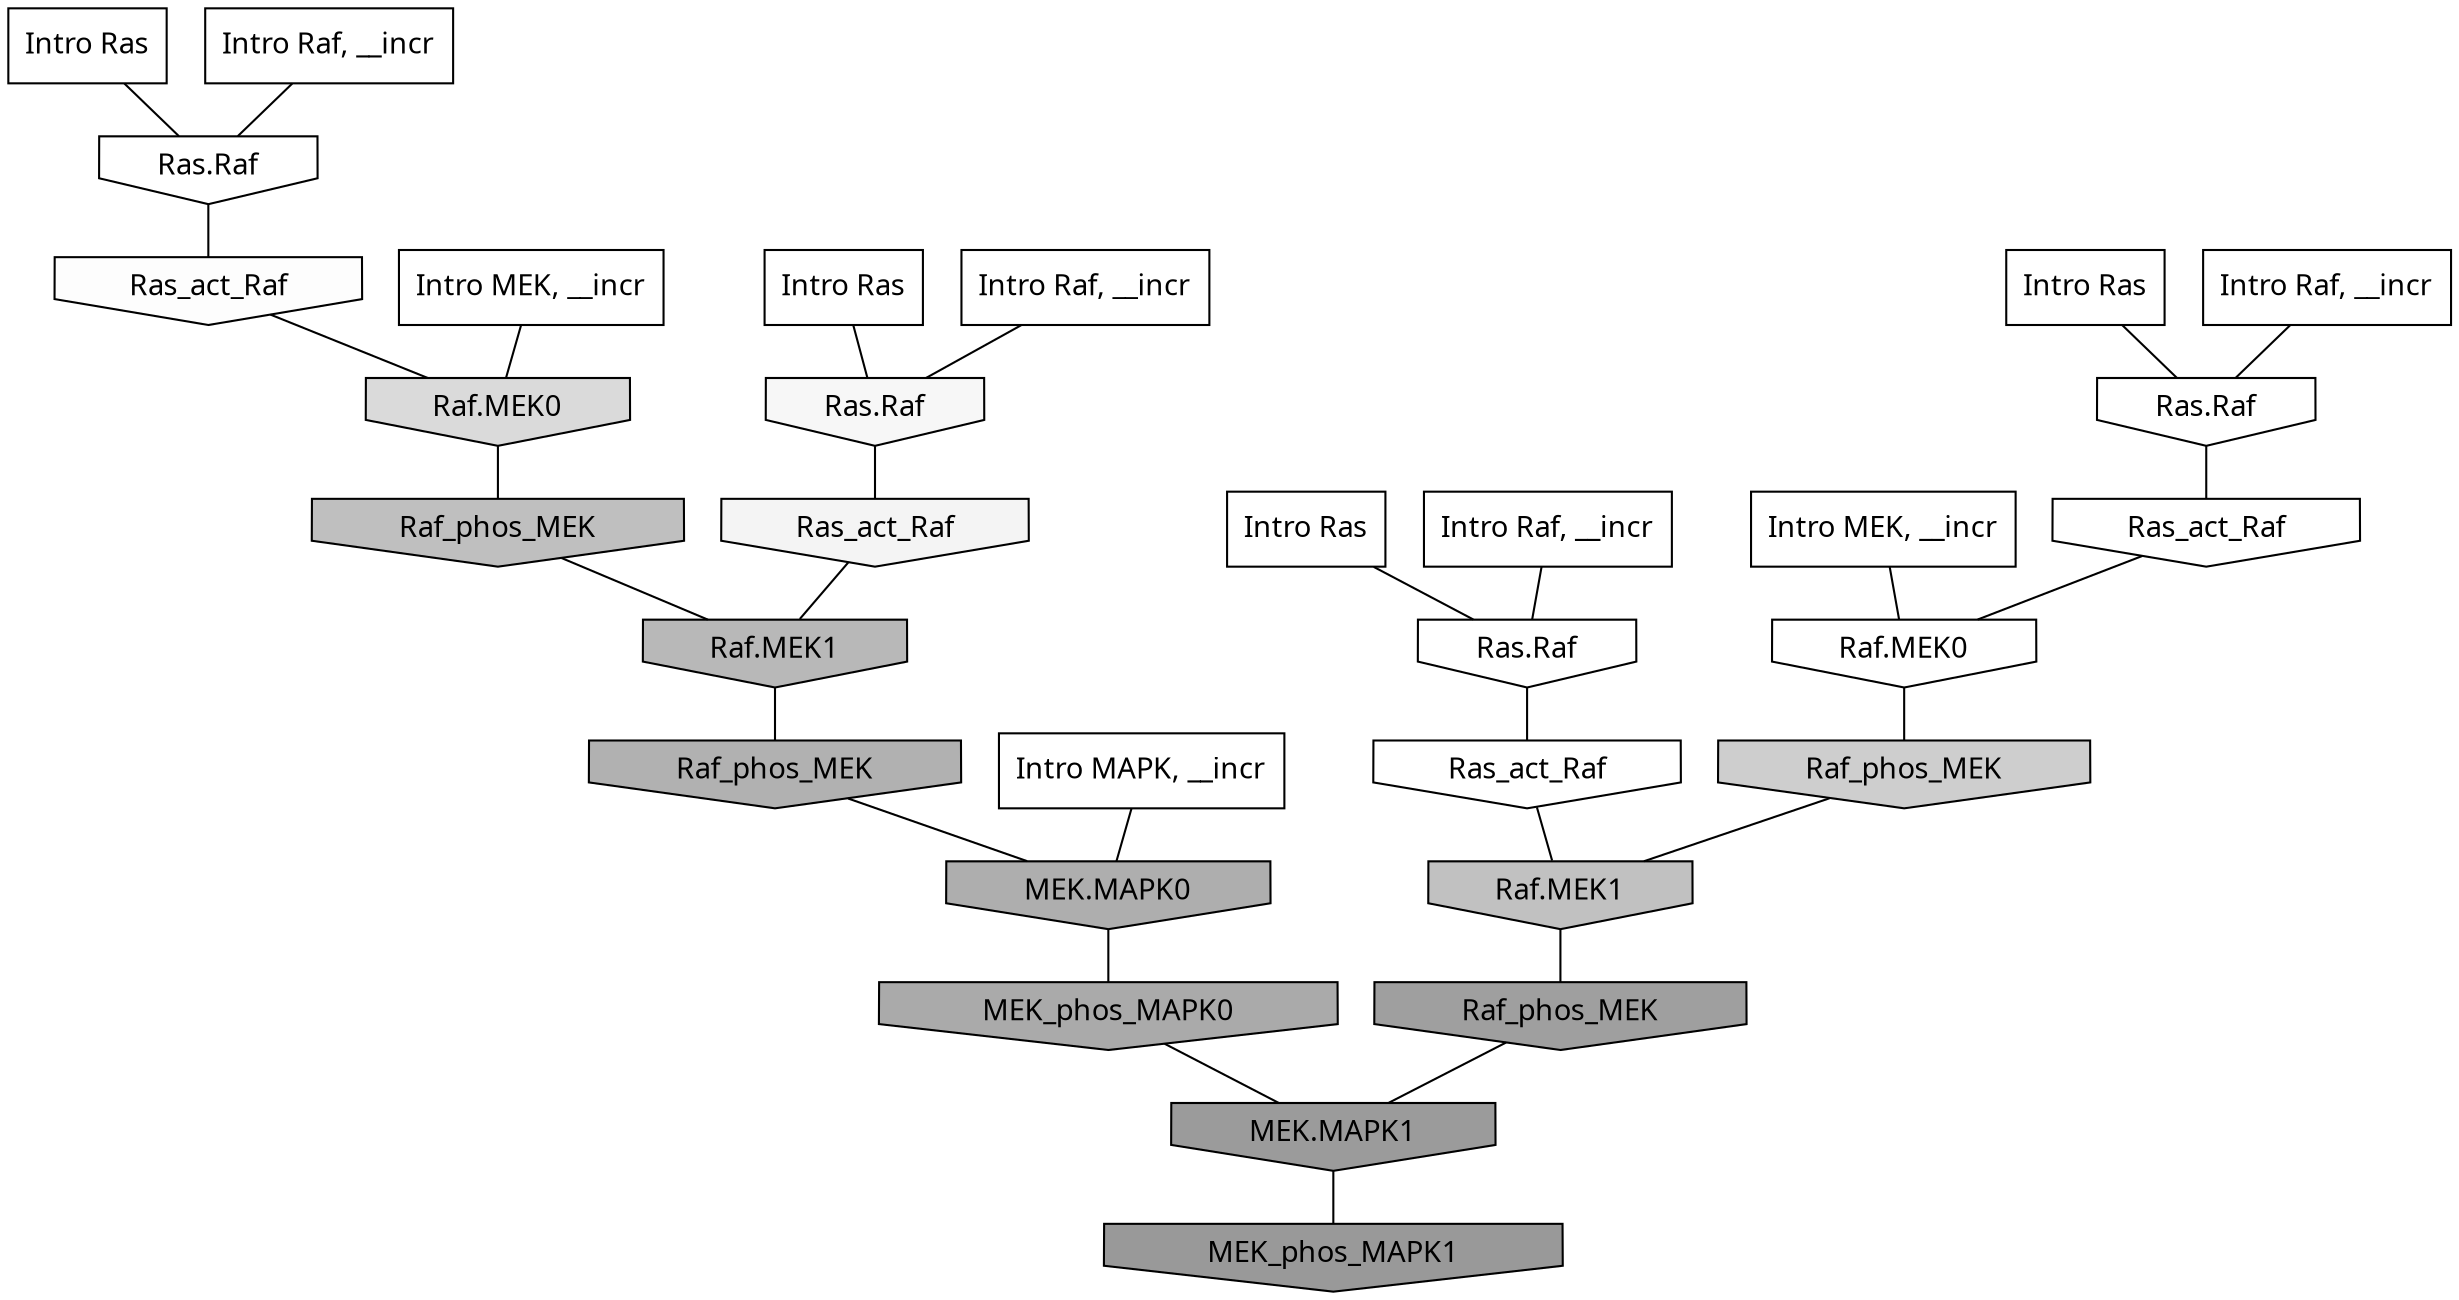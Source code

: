 digraph G{
  rankdir="TB";
  ranksep=0.30;
  node [fontname="CMU Serif"];
  edge [fontname="CMU Serif"];
  
  6 [label="Intro Ras", shape=rectangle, style=filled, fillcolor="0.000 0.000 1.000"]
  
  28 [label="Intro Ras", shape=rectangle, style=filled, fillcolor="0.000 0.000 1.000"]
  
  64 [label="Intro Ras", shape=rectangle, style=filled, fillcolor="0.000 0.000 1.000"]
  
  99 [label="Intro Ras", shape=rectangle, style=filled, fillcolor="0.000 0.000 1.000"]
  
  315 [label="Intro Raf, __incr", shape=rectangle, style=filled, fillcolor="0.000 0.000 1.000"]
  
  462 [label="Intro Raf, __incr", shape=rectangle, style=filled, fillcolor="0.000 0.000 1.000"]
  
  472 [label="Intro Raf, __incr", shape=rectangle, style=filled, fillcolor="0.000 0.000 1.000"]
  
  678 [label="Intro Raf, __incr", shape=rectangle, style=filled, fillcolor="0.000 0.000 1.000"]
  
  1135 [label="Intro MEK, __incr", shape=rectangle, style=filled, fillcolor="0.000 0.000 1.000"]
  
  1871 [label="Intro MEK, __incr", shape=rectangle, style=filled, fillcolor="0.000 0.000 1.000"]
  
  2100 [label="Intro MAPK, __incr", shape=rectangle, style=filled, fillcolor="0.000 0.000 1.000"]
  
  3237 [label="Ras.Raf", shape=invhouse, style=filled, fillcolor="0.000 0.000 1.000"]
  
  3281 [label="Ras.Raf", shape=invhouse, style=filled, fillcolor="0.000 0.000 1.000"]
  
  3304 [label="Ras_act_Raf", shape=invhouse, style=filled, fillcolor="0.000 0.000 1.000"]
  
  3311 [label="Ras.Raf", shape=invhouse, style=filled, fillcolor="0.000 0.000 0.999"]
  
  3312 [label="Ras_act_Raf", shape=invhouse, style=filled, fillcolor="0.000 0.000 0.999"]
  
  3314 [label="Raf.MEK0", shape=invhouse, style=filled, fillcolor="0.000 0.000 0.999"]
  
  3360 [label="Ras_act_Raf", shape=invhouse, style=filled, fillcolor="0.000 0.000 0.991"]
  
  3511 [label="Ras.Raf", shape=invhouse, style=filled, fillcolor="0.000 0.000 0.967"]
  
  3631 [label="Ras_act_Raf", shape=invhouse, style=filled, fillcolor="0.000 0.000 0.954"]
  
  5088 [label="Raf.MEK0", shape=invhouse, style=filled, fillcolor="0.000 0.000 0.853"]
  
  5970 [label="Raf_phos_MEK", shape=invhouse, style=filled, fillcolor="0.000 0.000 0.805"]
  
  7189 [label="Raf.MEK1", shape=invhouse, style=filled, fillcolor="0.000 0.000 0.755"]
  
  7403 [label="Raf_phos_MEK", shape=invhouse, style=filled, fillcolor="0.000 0.000 0.748"]
  
  8295 [label="Raf.MEK1", shape=invhouse, style=filled, fillcolor="0.000 0.000 0.720"]
  
  9128 [label="Raf_phos_MEK", shape=invhouse, style=filled, fillcolor="0.000 0.000 0.695"]
  
  9712 [label="MEK.MAPK0", shape=invhouse, style=filled, fillcolor="0.000 0.000 0.683"]
  
  10510 [label="MEK_phos_MAPK0", shape=invhouse, style=filled, fillcolor="0.000 0.000 0.665"]
  
  12689 [label="Raf_phos_MEK", shape=invhouse, style=filled, fillcolor="0.000 0.000 0.625"]
  
  13950 [label="MEK.MAPK1", shape=invhouse, style=filled, fillcolor="0.000 0.000 0.606"]
  
  14417 [label="MEK_phos_MAPK1", shape=invhouse, style=filled, fillcolor="0.000 0.000 0.600"]
  
  
  13950 -> 14417 [dir=none, color="0.000 0.000 0.000"] 
  12689 -> 13950 [dir=none, color="0.000 0.000 0.000"] 
  10510 -> 13950 [dir=none, color="0.000 0.000 0.000"] 
  9712 -> 10510 [dir=none, color="0.000 0.000 0.000"] 
  9128 -> 9712 [dir=none, color="0.000 0.000 0.000"] 
  8295 -> 9128 [dir=none, color="0.000 0.000 0.000"] 
  7403 -> 8295 [dir=none, color="0.000 0.000 0.000"] 
  7189 -> 12689 [dir=none, color="0.000 0.000 0.000"] 
  5970 -> 7189 [dir=none, color="0.000 0.000 0.000"] 
  5088 -> 7403 [dir=none, color="0.000 0.000 0.000"] 
  3631 -> 8295 [dir=none, color="0.000 0.000 0.000"] 
  3511 -> 3631 [dir=none, color="0.000 0.000 0.000"] 
  3360 -> 5088 [dir=none, color="0.000 0.000 0.000"] 
  3314 -> 5970 [dir=none, color="0.000 0.000 0.000"] 
  3312 -> 3314 [dir=none, color="0.000 0.000 0.000"] 
  3311 -> 3312 [dir=none, color="0.000 0.000 0.000"] 
  3304 -> 7189 [dir=none, color="0.000 0.000 0.000"] 
  3281 -> 3304 [dir=none, color="0.000 0.000 0.000"] 
  3237 -> 3360 [dir=none, color="0.000 0.000 0.000"] 
  2100 -> 9712 [dir=none, color="0.000 0.000 0.000"] 
  1871 -> 3314 [dir=none, color="0.000 0.000 0.000"] 
  1135 -> 5088 [dir=none, color="0.000 0.000 0.000"] 
  678 -> 3237 [dir=none, color="0.000 0.000 0.000"] 
  472 -> 3281 [dir=none, color="0.000 0.000 0.000"] 
  462 -> 3311 [dir=none, color="0.000 0.000 0.000"] 
  315 -> 3511 [dir=none, color="0.000 0.000 0.000"] 
  99 -> 3311 [dir=none, color="0.000 0.000 0.000"] 
  64 -> 3281 [dir=none, color="0.000 0.000 0.000"] 
  28 -> 3511 [dir=none, color="0.000 0.000 0.000"] 
  6 -> 3237 [dir=none, color="0.000 0.000 0.000"] 
  
  }
